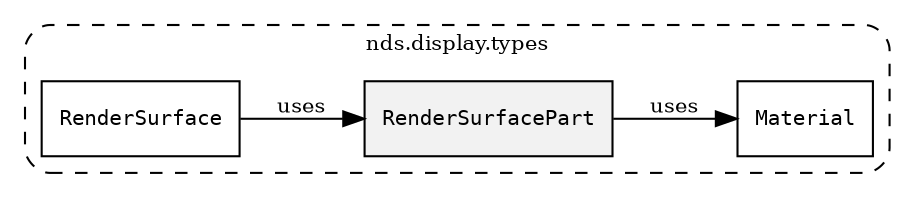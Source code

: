 /**
 * This dot file creates symbol collaboration diagram for RenderSurfacePart.
 */
digraph ZSERIO
{
    node [shape=box, fontsize=10];
    rankdir="LR";
    fontsize=10;
    tooltip="RenderSurfacePart collaboration diagram";

    subgraph "cluster_nds.display.types"
    {
        style="dashed, rounded";
        label="nds.display.types";
        tooltip="Package nds.display.types";
        href="../../../content/packages/nds.display.types.html#Package-nds-display-types";
        target="_parent";

        "RenderSurfacePart" [style="filled", fillcolor="#0000000D", target="_parent", label=<<font face="monospace"><table align="center" border="0" cellspacing="0" cellpadding="0"><tr><td href="../../../content/packages/nds.display.types.html#Structure-RenderSurfacePart" title="Structure defined in nds.display.types">RenderSurfacePart</td></tr></table></font>>];
        "Material" [target="_parent", label=<<font face="monospace"><table align="center" border="0" cellspacing="0" cellpadding="0"><tr><td href="../../../content/packages/nds.display.types.html#Structure-Material" title="Structure defined in nds.display.types">Material</td></tr></table></font>>];
        "RenderSurface" [target="_parent", label=<<font face="monospace"><table align="center" border="0" cellspacing="0" cellpadding="0"><tr><td href="../../../content/packages/nds.display.types.html#Structure-RenderSurface" title="Structure defined in nds.display.types">RenderSurface</td></tr></table></font>>];
    }

    "RenderSurfacePart" -> "Material" [label="uses", fontsize=10];
    "RenderSurface" -> "RenderSurfacePart" [label="uses", fontsize=10];
}

